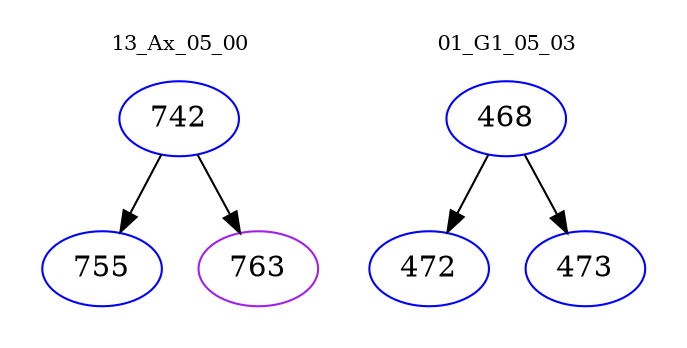 digraph{
subgraph cluster_0 {
color = white
label = "13_Ax_05_00";
fontsize=10;
T0_742 [label="742", color="blue"]
T0_742 -> T0_755 [color="black"]
T0_755 [label="755", color="blue"]
T0_742 -> T0_763 [color="black"]
T0_763 [label="763", color="purple"]
}
subgraph cluster_1 {
color = white
label = "01_G1_05_03";
fontsize=10;
T1_468 [label="468", color="blue"]
T1_468 -> T1_472 [color="black"]
T1_472 [label="472", color="blue"]
T1_468 -> T1_473 [color="black"]
T1_473 [label="473", color="blue"]
}
}
